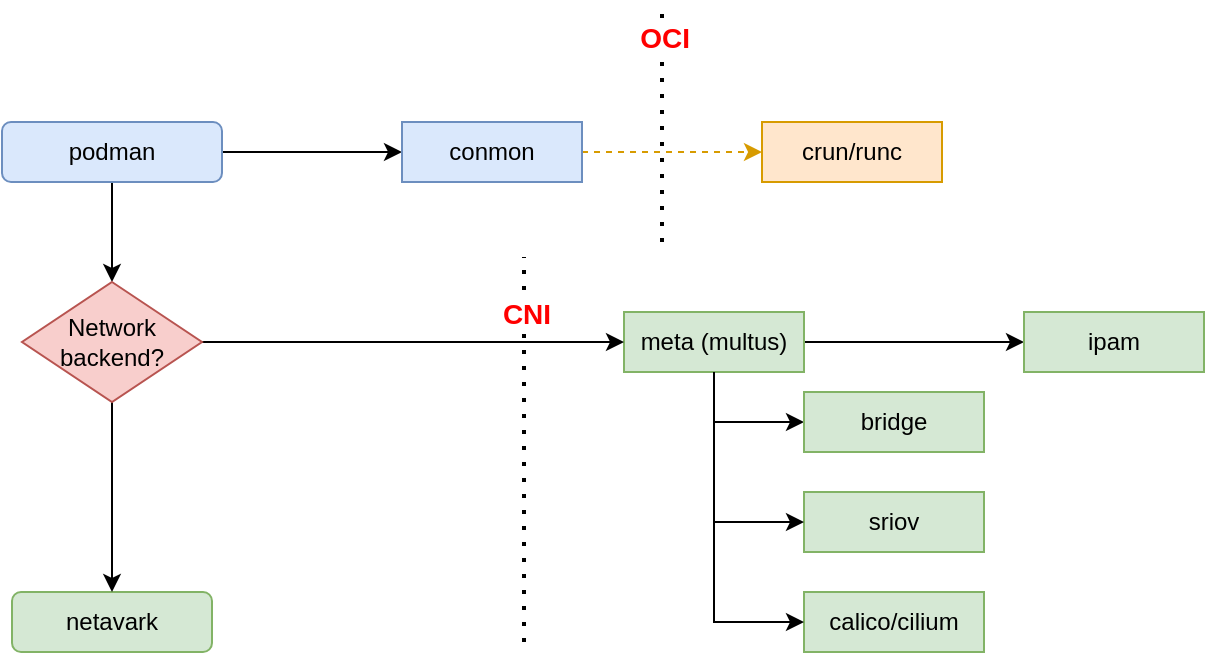 <mxfile version="21.7.5" type="github">
  <diagram name="Page-1" id="0whdH7ljbWaGtrnMSD9N">
    <mxGraphModel dx="2020" dy="1101" grid="1" gridSize="10" guides="1" tooltips="1" connect="1" arrows="1" fold="1" page="1" pageScale="1" pageWidth="1100" pageHeight="850" math="0" shadow="0">
      <root>
        <mxCell id="0" />
        <mxCell id="1" parent="0" />
        <mxCell id="5KTpDNGWYPe7FhS2_ilG-1" style="edgeStyle=orthogonalEdgeStyle;rounded=0;orthogonalLoop=1;jettySize=auto;html=1;entryX=0;entryY=0.5;entryDx=0;entryDy=0;" edge="1" parent="1" source="5KTpDNGWYPe7FhS2_ilG-3" target="5KTpDNGWYPe7FhS2_ilG-5">
          <mxGeometry relative="1" as="geometry" />
        </mxCell>
        <mxCell id="5KTpDNGWYPe7FhS2_ilG-2" style="edgeStyle=orthogonalEdgeStyle;rounded=0;orthogonalLoop=1;jettySize=auto;html=1;entryX=0.5;entryY=0;entryDx=0;entryDy=0;" edge="1" parent="1" source="5KTpDNGWYPe7FhS2_ilG-3" target="5KTpDNGWYPe7FhS2_ilG-23">
          <mxGeometry relative="1" as="geometry" />
        </mxCell>
        <mxCell id="5KTpDNGWYPe7FhS2_ilG-3" value="podman" style="rounded=1;whiteSpace=wrap;html=1;fillColor=#dae8fc;strokeColor=#6c8ebf;" vertex="1" parent="1">
          <mxGeometry x="150" y="140" width="110" height="30" as="geometry" />
        </mxCell>
        <mxCell id="5KTpDNGWYPe7FhS2_ilG-4" style="edgeStyle=orthogonalEdgeStyle;rounded=0;orthogonalLoop=1;jettySize=auto;html=1;entryX=0;entryY=0.5;entryDx=0;entryDy=0;dashed=1;fillColor=#ffe6cc;strokeColor=#d79b00;exitX=1;exitY=0.5;exitDx=0;exitDy=0;" edge="1" parent="1" source="5KTpDNGWYPe7FhS2_ilG-5" target="5KTpDNGWYPe7FhS2_ilG-6">
          <mxGeometry relative="1" as="geometry">
            <Array as="points">
              <mxPoint x="490" y="155" />
              <mxPoint x="490" y="155" />
            </Array>
          </mxGeometry>
        </mxCell>
        <mxCell id="5KTpDNGWYPe7FhS2_ilG-5" value="conmon" style="rounded=0;whiteSpace=wrap;html=1;fillColor=#dae8fc;strokeColor=#6c8ebf;" vertex="1" parent="1">
          <mxGeometry x="350" y="140" width="90" height="30" as="geometry" />
        </mxCell>
        <mxCell id="5KTpDNGWYPe7FhS2_ilG-6" value="crun/runc" style="rounded=0;whiteSpace=wrap;html=1;fillColor=#ffe6cc;strokeColor=#d79b00;" vertex="1" parent="1">
          <mxGeometry x="530" y="140" width="90" height="30" as="geometry" />
        </mxCell>
        <mxCell id="5KTpDNGWYPe7FhS2_ilG-7" value="" style="endArrow=none;dashed=1;html=1;dashPattern=1 3;strokeWidth=2;rounded=0;" edge="1" parent="1">
          <mxGeometry width="50" height="50" relative="1" as="geometry">
            <mxPoint x="480" y="200" as="sourcePoint" />
            <mxPoint x="480" y="80" as="targetPoint" />
          </mxGeometry>
        </mxCell>
        <mxCell id="5KTpDNGWYPe7FhS2_ilG-8" value="&lt;b&gt;&lt;font color=&quot;#ff0000&quot; style=&quot;font-size: 14px;&quot;&gt;OCI&lt;/font&gt;&lt;/b&gt;" style="edgeLabel;html=1;align=center;verticalAlign=middle;resizable=0;points=[];" vertex="1" connectable="0" parent="5KTpDNGWYPe7FhS2_ilG-7">
          <mxGeometry x="0.709" y="-1" relative="1" as="geometry">
            <mxPoint as="offset" />
          </mxGeometry>
        </mxCell>
        <mxCell id="5KTpDNGWYPe7FhS2_ilG-9" value="" style="endArrow=none;dashed=1;html=1;dashPattern=1 3;strokeWidth=2;rounded=0;" edge="1" parent="1">
          <mxGeometry width="50" height="50" relative="1" as="geometry">
            <mxPoint x="411" y="400" as="sourcePoint" />
            <mxPoint x="411" y="207.5" as="targetPoint" />
          </mxGeometry>
        </mxCell>
        <mxCell id="5KTpDNGWYPe7FhS2_ilG-10" value="&lt;b&gt;&lt;font color=&quot;#ff0000&quot; style=&quot;font-size: 14px;&quot;&gt;CNI&lt;/font&gt;&lt;/b&gt;" style="edgeLabel;html=1;align=center;verticalAlign=middle;resizable=0;points=[];" vertex="1" connectable="0" parent="5KTpDNGWYPe7FhS2_ilG-9">
          <mxGeometry x="0.709" y="-1" relative="1" as="geometry">
            <mxPoint as="offset" />
          </mxGeometry>
        </mxCell>
        <mxCell id="5KTpDNGWYPe7FhS2_ilG-11" style="edgeStyle=orthogonalEdgeStyle;rounded=0;orthogonalLoop=1;jettySize=auto;html=1;entryX=0;entryY=0.5;entryDx=0;entryDy=0;" edge="1" parent="1" source="5KTpDNGWYPe7FhS2_ilG-13" target="5KTpDNGWYPe7FhS2_ilG-14">
          <mxGeometry relative="1" as="geometry" />
        </mxCell>
        <mxCell id="5KTpDNGWYPe7FhS2_ilG-12" style="edgeStyle=orthogonalEdgeStyle;rounded=0;orthogonalLoop=1;jettySize=auto;html=1;entryX=0;entryY=0.5;entryDx=0;entryDy=0;" edge="1" parent="1" source="5KTpDNGWYPe7FhS2_ilG-13" target="5KTpDNGWYPe7FhS2_ilG-15">
          <mxGeometry relative="1" as="geometry" />
        </mxCell>
        <mxCell id="5KTpDNGWYPe7FhS2_ilG-13" value="meta (multus)" style="rounded=0;whiteSpace=wrap;html=1;fillColor=#d5e8d4;strokeColor=#82b366;" vertex="1" parent="1">
          <mxGeometry x="461" y="235" width="90" height="30" as="geometry" />
        </mxCell>
        <mxCell id="5KTpDNGWYPe7FhS2_ilG-14" value="bridge" style="rounded=0;whiteSpace=wrap;html=1;fillColor=#d5e8d4;strokeColor=#82b366;" vertex="1" parent="1">
          <mxGeometry x="551" y="275" width="90" height="30" as="geometry" />
        </mxCell>
        <mxCell id="5KTpDNGWYPe7FhS2_ilG-15" value="ipam" style="rounded=0;whiteSpace=wrap;html=1;fillColor=#d5e8d4;strokeColor=#82b366;" vertex="1" parent="1">
          <mxGeometry x="661" y="235" width="90" height="30" as="geometry" />
        </mxCell>
        <mxCell id="5KTpDNGWYPe7FhS2_ilG-16" value="sriov" style="rounded=0;whiteSpace=wrap;html=1;fillColor=#d5e8d4;strokeColor=#82b366;" vertex="1" parent="1">
          <mxGeometry x="551" y="325" width="90" height="30" as="geometry" />
        </mxCell>
        <mxCell id="5KTpDNGWYPe7FhS2_ilG-17" value="calico/cilium" style="rounded=0;whiteSpace=wrap;html=1;fillColor=#d5e8d4;strokeColor=#82b366;" vertex="1" parent="1">
          <mxGeometry x="551" y="375" width="90" height="30" as="geometry" />
        </mxCell>
        <mxCell id="5KTpDNGWYPe7FhS2_ilG-18" style="edgeStyle=orthogonalEdgeStyle;rounded=0;orthogonalLoop=1;jettySize=auto;html=1;entryX=0;entryY=0.5;entryDx=0;entryDy=0;exitX=0.5;exitY=1;exitDx=0;exitDy=0;" edge="1" parent="1" source="5KTpDNGWYPe7FhS2_ilG-13" target="5KTpDNGWYPe7FhS2_ilG-16">
          <mxGeometry relative="1" as="geometry">
            <mxPoint x="516" y="275" as="sourcePoint" />
            <mxPoint x="561" y="300" as="targetPoint" />
          </mxGeometry>
        </mxCell>
        <mxCell id="5KTpDNGWYPe7FhS2_ilG-19" style="edgeStyle=orthogonalEdgeStyle;rounded=0;orthogonalLoop=1;jettySize=auto;html=1;entryX=0;entryY=0.5;entryDx=0;entryDy=0;exitX=0.5;exitY=1;exitDx=0;exitDy=0;" edge="1" parent="1" source="5KTpDNGWYPe7FhS2_ilG-13" target="5KTpDNGWYPe7FhS2_ilG-17">
          <mxGeometry relative="1" as="geometry">
            <mxPoint x="526" y="285" as="sourcePoint" />
            <mxPoint x="571" y="310" as="targetPoint" />
          </mxGeometry>
        </mxCell>
        <mxCell id="5KTpDNGWYPe7FhS2_ilG-20" value="netavark" style="rounded=1;whiteSpace=wrap;html=1;fillColor=#d5e8d4;strokeColor=#82b366;" vertex="1" parent="1">
          <mxGeometry x="155" y="375" width="100" height="30" as="geometry" />
        </mxCell>
        <mxCell id="5KTpDNGWYPe7FhS2_ilG-21" style="edgeStyle=orthogonalEdgeStyle;rounded=0;orthogonalLoop=1;jettySize=auto;html=1;entryX=0;entryY=0.5;entryDx=0;entryDy=0;" edge="1" parent="1" source="5KTpDNGWYPe7FhS2_ilG-23" target="5KTpDNGWYPe7FhS2_ilG-13">
          <mxGeometry relative="1" as="geometry" />
        </mxCell>
        <mxCell id="5KTpDNGWYPe7FhS2_ilG-22" style="edgeStyle=orthogonalEdgeStyle;rounded=0;orthogonalLoop=1;jettySize=auto;html=1;entryX=0.5;entryY=0;entryDx=0;entryDy=0;" edge="1" parent="1" source="5KTpDNGWYPe7FhS2_ilG-23" target="5KTpDNGWYPe7FhS2_ilG-20">
          <mxGeometry relative="1" as="geometry" />
        </mxCell>
        <mxCell id="5KTpDNGWYPe7FhS2_ilG-23" value="Network backend?" style="rhombus;whiteSpace=wrap;html=1;fillColor=#f8cecc;strokeColor=#b85450;" vertex="1" parent="1">
          <mxGeometry x="160" y="220" width="90" height="60" as="geometry" />
        </mxCell>
      </root>
    </mxGraphModel>
  </diagram>
</mxfile>
